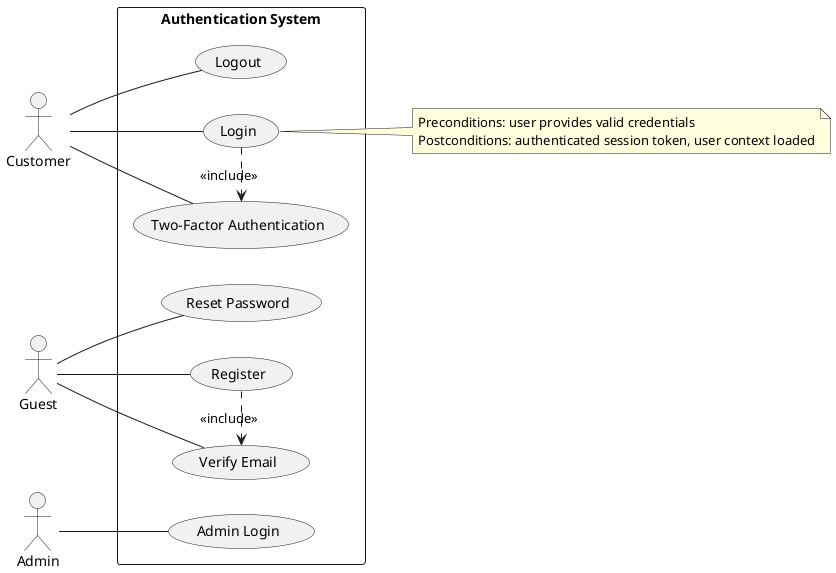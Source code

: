 @startuml
left to right direction
actor Customer
actor Guest
actor Admin
rectangle "Authentication System" {
  Customer -- (Login)
  Customer -- (Logout)
  Guest -- (Register)
  Guest -- (Reset Password)
  Guest -- (Verify Email)
  Customer -- (Two-Factor Authentication)
  Admin -- (Admin Login)
  (Login) .> (Two-Factor Authentication) : <<include>>
  (Register) .> (Verify Email) : <<include>>
}
note right of (Login)
  Preconditions: user provides valid credentials
  Postconditions: authenticated session token, user context loaded
end note
@enduml